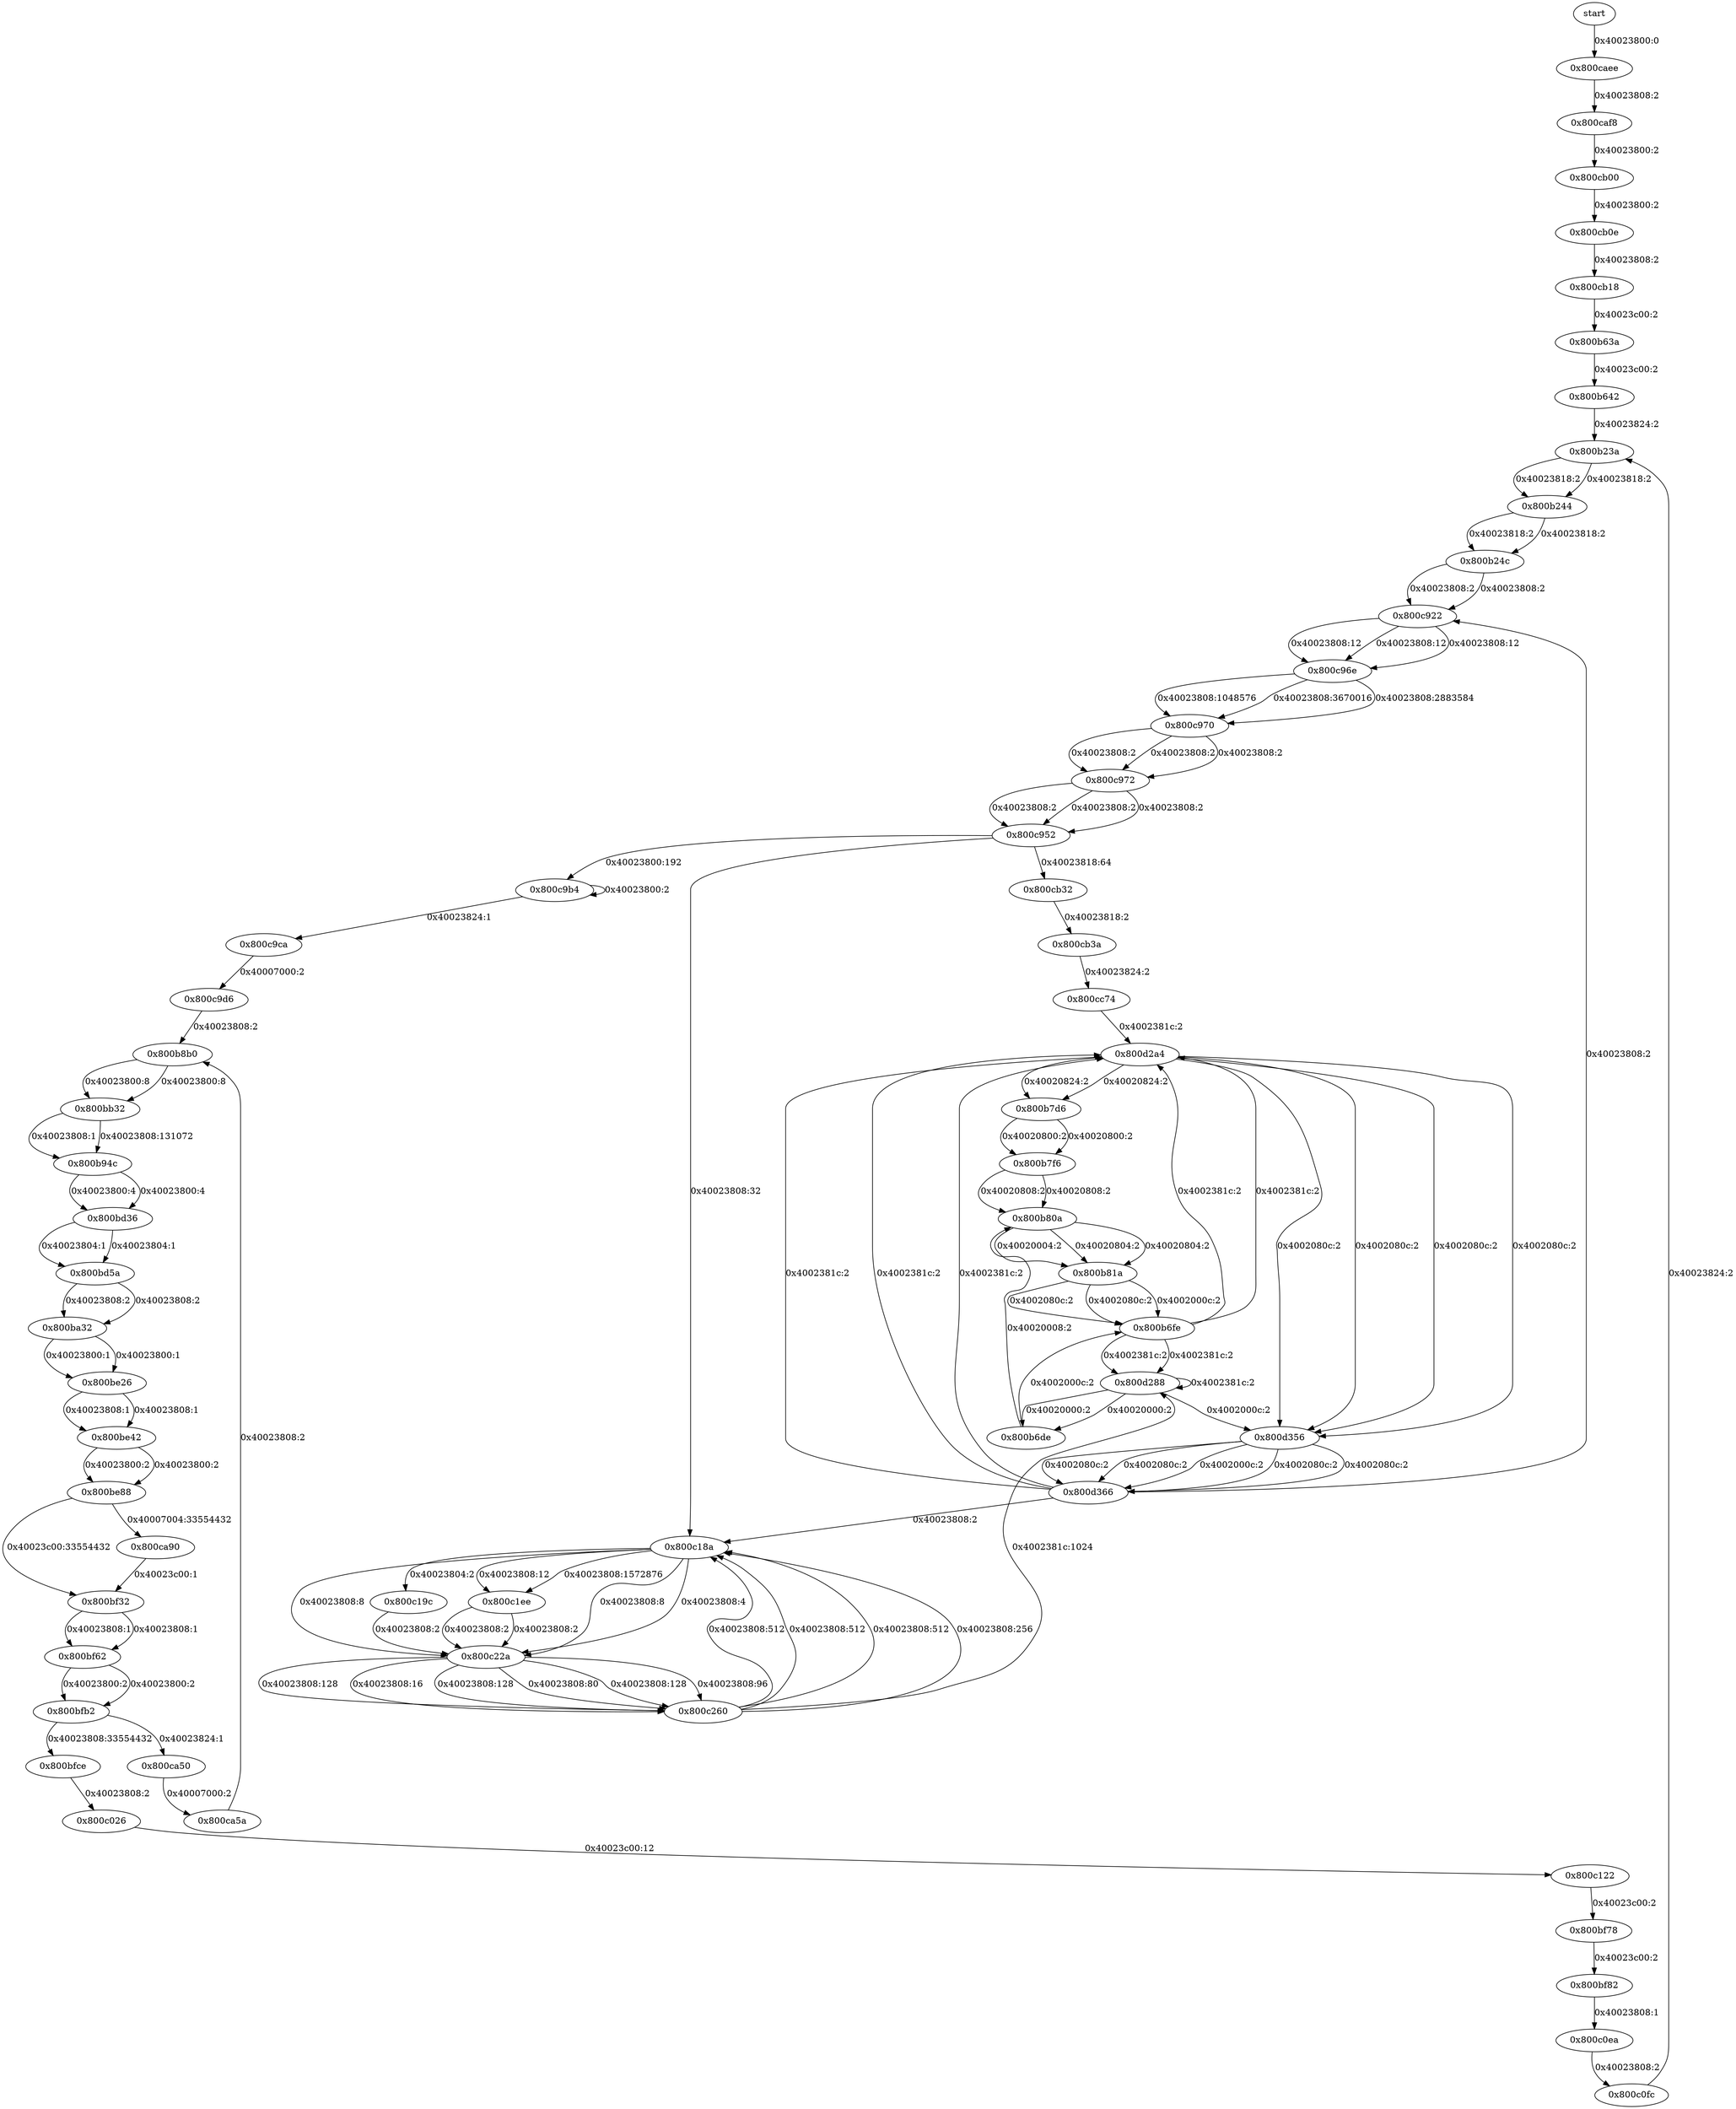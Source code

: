 // InstDG
digraph {
	start -> "0x800caee" [label="0x40023800:0"]
	"0x800caee" -> "0x800caf8" [label="0x40023808:2"]
	"0x800caf8" -> "0x800cb00" [label="0x40023800:2"]
	"0x800cb00" -> "0x800cb0e" [label="0x40023800:2"]
	"0x800cb0e" -> "0x800cb18" [label="0x40023808:2"]
	"0x800cb18" -> "0x800b63a" [label="0x40023c00:2"]
	"0x800b63a" -> "0x800b642" [label="0x40023c00:2"]
	"0x800b642" -> "0x800b23a" [label="0x40023824:2"]
	"0x800b23a" -> "0x800b244" [label="0x40023818:2"]
	"0x800b244" -> "0x800b24c" [label="0x40023818:2"]
	"0x800b24c" -> "0x800c922" [label="0x40023808:2"]
	"0x800c922" -> "0x800c96e" [label="0x40023808:12"]
	"0x800c96e" -> "0x800c970" [label="0x40023808:3670016"]
	"0x800c970" -> "0x800c972" [label="0x40023808:2"]
	"0x800c972" -> "0x800c952" [label="0x40023808:2"]
	"0x800c952" -> "0x800c9b4" [label="0x40023800:192"]
	"0x800c9b4" -> "0x800c9b4" [label="0x40023800:2"]
	"0x800c9b4" -> "0x800c9ca" [label="0x40023824:1"]
	"0x800c9ca" -> "0x800c9d6" [label="0x40007000:2"]
	"0x800c9d6" -> "0x800b8b0" [label="0x40023808:2"]
	"0x800b8b0" -> "0x800bb32" [label="0x40023800:8"]
	"0x800bb32" -> "0x800b94c" [label="0x40023808:131072"]
	"0x800b94c" -> "0x800bd36" [label="0x40023800:4"]
	"0x800bd36" -> "0x800bd5a" [label="0x40023804:1"]
	"0x800bd5a" -> "0x800ba32" [label="0x40023808:2"]
	"0x800ba32" -> "0x800be26" [label="0x40023800:1"]
	"0x800be26" -> "0x800be42" [label="0x40023808:1"]
	"0x800be42" -> "0x800be88" [label="0x40023800:2"]
	"0x800be88" -> "0x800bf32" [label="0x40023c00:33554432"]
	"0x800bf32" -> "0x800bf62" [label="0x40023808:1"]
	"0x800bf62" -> "0x800bfb2" [label="0x40023800:2"]
	"0x800bfb2" -> "0x800ca50" [label="0x40023824:1"]
	"0x800ca50" -> "0x800ca5a" [label="0x40007000:2"]
	"0x800ca5a" -> "0x800b8b0" [label="0x40023808:2"]
	"0x800b8b0" -> "0x800bb32" [label="0x40023800:8"]
	"0x800bb32" -> "0x800b94c" [label="0x40023808:1"]
	"0x800b94c" -> "0x800bd36" [label="0x40023800:4"]
	"0x800bd36" -> "0x800bd5a" [label="0x40023804:1"]
	"0x800bd5a" -> "0x800ba32" [label="0x40023808:2"]
	"0x800ba32" -> "0x800be26" [label="0x40023800:1"]
	"0x800be26" -> "0x800be42" [label="0x40023808:1"]
	"0x800be42" -> "0x800be88" [label="0x40023800:2"]
	"0x800be88" -> "0x800ca90" [label="0x40007004:33554432"]
	"0x800ca90" -> "0x800bf32" [label="0x40023c00:1"]
	"0x800bf32" -> "0x800bf62" [label="0x40023808:1"]
	"0x800bf62" -> "0x800bfb2" [label="0x40023800:2"]
	"0x800bfb2" -> "0x800bfce" [label="0x40023808:33554432"]
	"0x800bfce" -> "0x800c026" [label="0x40023808:2"]
	"0x800c026" -> "0x800c122" [label="0x40023c00:12"]
	"0x800c122" -> "0x800bf78" [label="0x40023c00:2"]
	"0x800bf78" -> "0x800bf82" [label="0x40023c00:2"]
	"0x800bf82" -> "0x800c0ea" [label="0x40023808:1"]
	"0x800c0ea" -> "0x800c0fc" [label="0x40023808:2"]
	"0x800c0fc" -> "0x800b23a" [label="0x40023824:2"]
	"0x800b23a" -> "0x800b244" [label="0x40023818:2"]
	"0x800b244" -> "0x800b24c" [label="0x40023818:2"]
	"0x800b24c" -> "0x800c922" [label="0x40023808:2"]
	"0x800c922" -> "0x800c96e" [label="0x40023808:12"]
	"0x800c96e" -> "0x800c970" [label="0x40023808:2883584"]
	"0x800c970" -> "0x800c972" [label="0x40023808:2"]
	"0x800c972" -> "0x800c952" [label="0x40023808:2"]
	"0x800c952" -> "0x800cb32" [label="0x40023818:64"]
	"0x800cb32" -> "0x800cb3a" [label="0x40023818:2"]
	"0x800cb3a" -> "0x800cc74" [label="0x40023824:2"]
	"0x800cc74" -> "0x800d2a4" [label="0x4002381c:2"]
	"0x800d2a4" -> "0x800b7d6" [label="0x40020824:2"]
	"0x800b7d6" -> "0x800b7f6" [label="0x40020800:2"]
	"0x800b7f6" -> "0x800b80a" [label="0x40020808:2"]
	"0x800b80a" -> "0x800b81a" [label="0x40020804:2"]
	"0x800b81a" -> "0x800b6fe" [label="0x4002080c:2"]
	"0x800b6fe" -> "0x800d2a4" [label="0x4002381c:2"]
	"0x800d2a4" -> "0x800d356" [label="0x4002080c:2"]
	"0x800d356" -> "0x800d366" [label="0x4002080c:2"]
	"0x800d366" -> "0x800d2a4" [label="0x4002381c:2"]
	"0x800d2a4" -> "0x800b7d6" [label="0x40020824:2"]
	"0x800b7d6" -> "0x800b7f6" [label="0x40020800:2"]
	"0x800b7f6" -> "0x800b80a" [label="0x40020808:2"]
	"0x800b80a" -> "0x800b81a" [label="0x40020804:2"]
	"0x800b81a" -> "0x800b6fe" [label="0x4002080c:2"]
	"0x800b6fe" -> "0x800d2a4" [label="0x4002381c:2"]
	"0x800d2a4" -> "0x800d356" [label="0x4002080c:2"]
	"0x800d356" -> "0x800d366" [label="0x4002080c:2"]
	"0x800d366" -> "0x800d2a4" [label="0x4002381c:2"]
	"0x800d2a4" -> "0x800d356" [label="0x4002080c:2"]
	"0x800d356" -> "0x800d366" [label="0x4002080c:2"]
	"0x800d366" -> "0x800d2a4" [label="0x4002381c:2"]
	"0x800d2a4" -> "0x800d356" [label="0x4002080c:2"]
	"0x800d356" -> "0x800d366" [label="0x4002080c:2"]
	"0x800d366" -> "0x800c18a" [label="0x40023808:2"]
	"0x800c18a" -> "0x800c1ee" [label="0x40023808:12"]
	"0x800c1ee" -> "0x800c22a" [label="0x40023808:2"]
	"0x800c22a" -> "0x800c260" [label="0x40023808:96"]
	"0x800c260" -> "0x800c18a" [label="0x40023808:512"]
	"0x800c18a" -> "0x800c22a" [label="0x40023808:4"]
	"0x800c22a" -> "0x800c260" [label="0x40023808:128"]
	"0x800c260" -> "0x800c18a" [label="0x40023808:512"]
	"0x800c18a" -> "0x800c22a" [label="0x40023808:8"]
	"0x800c22a" -> "0x800c260" [label="0x40023808:16"]
	"0x800c260" -> "0x800d288" [label="0x4002381c:1024"]
	"0x800d288" -> "0x800d288" [label="0x4002381c:2"]
	"0x800d288" -> "0x800b6de" [label="0x40020000:2"]
	"0x800b6de" -> "0x800b6fe" [label="0x4002000c:2"]
	"0x800b6fe" -> "0x800d288" [label="0x4002381c:2"]
	"0x800d288" -> "0x800b6de" [label="0x40020000:2"]
	"0x800b6de" -> "0x800b80a" [label="0x40020008:2"]
	"0x800b80a" -> "0x800b81a" [label="0x40020004:2"]
	"0x800b81a" -> "0x800b6fe" [label="0x4002000c:2"]
	"0x800b6fe" -> "0x800d288" [label="0x4002381c:2"]
	"0x800d288" -> "0x800d356" [label="0x4002000c:2"]
	"0x800d356" -> "0x800d366" [label="0x4002000c:2"]
	"0x800d366" -> "0x800c922" [label="0x40023808:2"]
	"0x800c922" -> "0x800c96e" [label="0x40023808:12"]
	"0x800c96e" -> "0x800c970" [label="0x40023808:1048576"]
	"0x800c970" -> "0x800c972" [label="0x40023808:2"]
	"0x800c972" -> "0x800c952" [label="0x40023808:2"]
	"0x800c952" -> "0x800c18a" [label="0x40023808:32"]
	"0x800c18a" -> "0x800c1ee" [label="0x40023808:1572876"]
	"0x800c1ee" -> "0x800c22a" [label="0x40023808:2"]
	"0x800c22a" -> "0x800c260" [label="0x40023808:128"]
	"0x800c260" -> "0x800c18a" [label="0x40023808:512"]
	"0x800c18a" -> "0x800c19c" [label="0x40023804:2"]
	"0x800c19c" -> "0x800c22a" [label="0x40023808:2"]
	"0x800c22a" -> "0x800c260" [label="0x40023808:80"]
	"0x800c260" -> "0x800c18a" [label="0x40023808:256"]
	"0x800c18a" -> "0x800c22a" [label="0x40023808:8"]
	"0x800c22a" -> "0x800c260" [label="0x40023808:128"]
}

